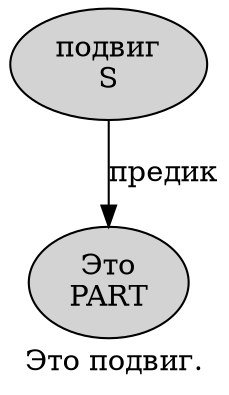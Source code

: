 digraph SENTENCE_1156 {
	graph [label="Это подвиг."]
	node [style=filled]
		0 [label="Это
PART" color="" fillcolor=lightgray penwidth=1 shape=ellipse]
		1 [label="подвиг
S" color="" fillcolor=lightgray penwidth=1 shape=ellipse]
			1 -> 0 [label="предик"]
}